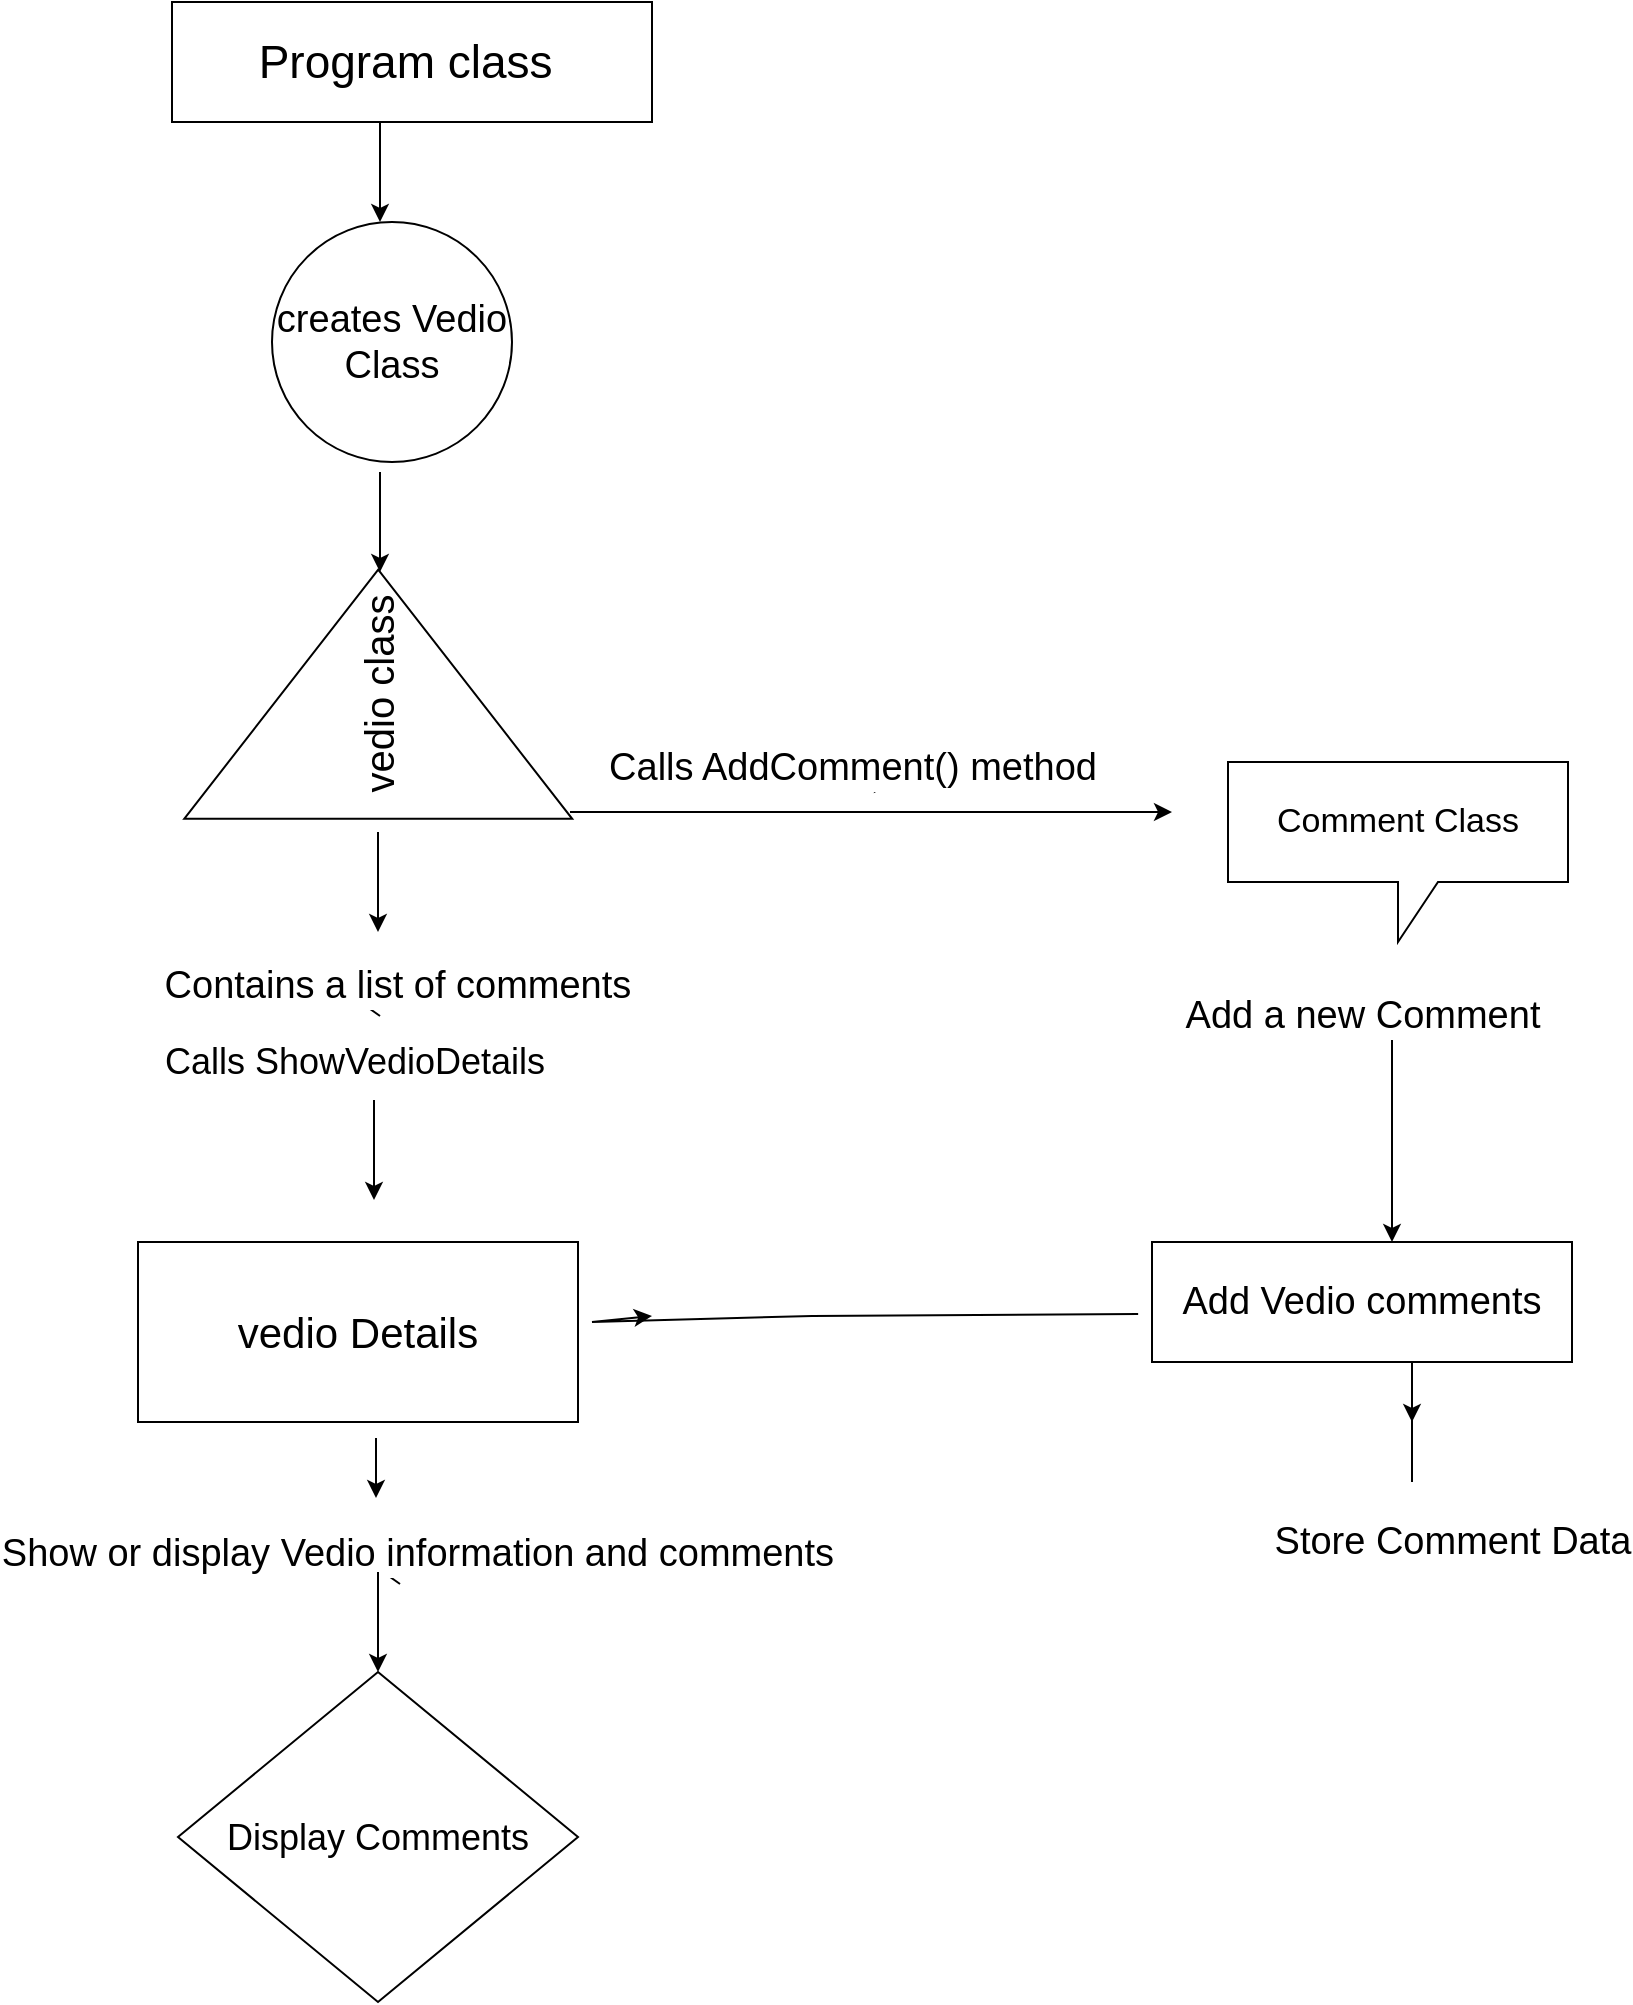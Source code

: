 <mxfile version="24.9.1">
  <diagram name="Page-1" id="7aOQE7A1e8wCeRmIDHU2">
    <mxGraphModel dx="1970" dy="447" grid="1" gridSize="10" guides="1" tooltips="1" connect="1" arrows="1" fold="1" page="1" pageScale="1" pageWidth="850" pageHeight="1100" math="0" shadow="0">
      <root>
        <mxCell id="0" />
        <mxCell id="1" parent="0" />
        <mxCell id="i1F_kWrU2W4WgM-QnYfm-2" style="edgeStyle=orthogonalEdgeStyle;rounded=0;orthogonalLoop=1;jettySize=auto;html=1;exitX=0.5;exitY=1;exitDx=0;exitDy=0;" parent="1" source="i1F_kWrU2W4WgM-QnYfm-1" target="i1F_kWrU2W4WgM-QnYfm-1" edge="1">
          <mxGeometry relative="1" as="geometry" />
        </mxCell>
        <object label="Program class&amp;nbsp;" id="i1F_kWrU2W4WgM-QnYfm-1">
          <mxCell style="rounded=0;whiteSpace=wrap;html=1;fontSize=23;" parent="1" vertex="1">
            <mxGeometry x="60" y="20" width="240" height="60" as="geometry" />
          </mxCell>
        </object>
        <mxCell id="i1F_kWrU2W4WgM-QnYfm-4" value="" style="endArrow=classic;html=1;rounded=0;" parent="1" edge="1">
          <mxGeometry width="50" height="50" relative="1" as="geometry">
            <mxPoint x="164" y="80" as="sourcePoint" />
            <mxPoint x="164" y="130" as="targetPoint" />
          </mxGeometry>
        </mxCell>
        <mxCell id="i1F_kWrU2W4WgM-QnYfm-7" value="creates Vedio Class" style="ellipse;whiteSpace=wrap;html=1;aspect=fixed;fontSize=19;" parent="1" vertex="1">
          <mxGeometry x="110" y="130" width="120" height="120" as="geometry" />
        </mxCell>
        <mxCell id="i1F_kWrU2W4WgM-QnYfm-8" value="vedio class" style="triangle;whiteSpace=wrap;html=1;fontSize=20;rotation=-90;" parent="1" vertex="1">
          <mxGeometry x="100.79" y="269.12" width="124.62" height="194" as="geometry" />
        </mxCell>
        <mxCell id="i1F_kWrU2W4WgM-QnYfm-10" value="" style="endArrow=classic;html=1;rounded=0;" parent="1" edge="1">
          <mxGeometry width="50" height="50" relative="1" as="geometry">
            <mxPoint x="164" y="255" as="sourcePoint" />
            <mxPoint x="164" y="305" as="targetPoint" />
          </mxGeometry>
        </mxCell>
        <mxCell id="gm75gIGd5DaiYoZY5X_W-1" value="" style="endArrow=classic;html=1;rounded=0;" edge="1" parent="1">
          <mxGeometry width="50" height="50" relative="1" as="geometry">
            <mxPoint x="163" y="435" as="sourcePoint" />
            <mxPoint x="163" y="485" as="targetPoint" />
          </mxGeometry>
        </mxCell>
        <mxCell id="gm75gIGd5DaiYoZY5X_W-2" value="&lt;font style=&quot;font-size: 19px;&quot;&gt;Contains a list of comments&lt;/font&gt;&amp;nbsp;" style="edgeStyle=none;orthogonalLoop=1;jettySize=auto;html=1;rounded=0;" edge="1" parent="1">
          <mxGeometry x="-1" y="-16" width="80" relative="1" as="geometry">
            <mxPoint x="164" y="527" as="sourcePoint" />
            <mxPoint x="140" y="510" as="targetPoint" />
            <Array as="points" />
            <mxPoint x="1" y="-2" as="offset" />
          </mxGeometry>
        </mxCell>
        <mxCell id="gm75gIGd5DaiYoZY5X_W-9" value="Calls ShowVedioDetails" style="edgeStyle=none;orthogonalLoop=1;jettySize=auto;html=1;rounded=0;fontSize=18;" edge="1" parent="1">
          <mxGeometry width="80" relative="1" as="geometry">
            <mxPoint x="111" y="550" as="sourcePoint" />
            <mxPoint x="191" y="550" as="targetPoint" />
            <Array as="points" />
            <mxPoint as="offset" />
          </mxGeometry>
        </mxCell>
        <mxCell id="gm75gIGd5DaiYoZY5X_W-11" value="" style="endArrow=classic;html=1;rounded=0;" edge="1" parent="1">
          <mxGeometry width="50" height="50" relative="1" as="geometry">
            <mxPoint x="161" y="569" as="sourcePoint" />
            <mxPoint x="161" y="619" as="targetPoint" />
          </mxGeometry>
        </mxCell>
        <mxCell id="gm75gIGd5DaiYoZY5X_W-16" value="&lt;span style=&quot;font-size: 19px;&quot;&gt;Show or display Vedio information and comments&lt;/span&gt;&amp;nbsp;" style="edgeStyle=none;orthogonalLoop=1;jettySize=auto;html=1;rounded=0;" edge="1" parent="1">
          <mxGeometry x="-1" y="-16" width="80" relative="1" as="geometry">
            <mxPoint x="174" y="811" as="sourcePoint" />
            <mxPoint x="150" y="794" as="targetPoint" />
            <Array as="points" />
            <mxPoint x="1" y="-2" as="offset" />
          </mxGeometry>
        </mxCell>
        <mxCell id="gm75gIGd5DaiYoZY5X_W-17" value="" style="endArrow=classic;html=1;rounded=0;" edge="1" parent="1">
          <mxGeometry width="50" height="50" relative="1" as="geometry">
            <mxPoint x="163" y="805" as="sourcePoint" />
            <mxPoint x="163" y="855" as="targetPoint" />
          </mxGeometry>
        </mxCell>
        <mxCell id="gm75gIGd5DaiYoZY5X_W-19" value="&lt;font style=&quot;font-size: 18px;&quot;&gt;Display Comments&lt;/font&gt;" style="rhombus;whiteSpace=wrap;html=1;" vertex="1" parent="1">
          <mxGeometry x="63" y="855" width="200" height="165" as="geometry" />
        </mxCell>
        <mxCell id="gm75gIGd5DaiYoZY5X_W-22" style="edgeStyle=orthogonalEdgeStyle;rounded=0;orthogonalLoop=1;jettySize=auto;html=1;exitX=0.5;exitY=1;exitDx=0;exitDy=0;" edge="1" parent="1">
          <mxGeometry relative="1" as="geometry">
            <mxPoint x="162" y="768" as="targetPoint" />
            <mxPoint x="162" y="738" as="sourcePoint" />
          </mxGeometry>
        </mxCell>
        <mxCell id="gm75gIGd5DaiYoZY5X_W-21" value="vedio Details" style="rounded=0;whiteSpace=wrap;html=1;fontSize=21;" vertex="1" parent="1">
          <mxGeometry x="43" y="640" width="220" height="90" as="geometry" />
        </mxCell>
        <mxCell id="gm75gIGd5DaiYoZY5X_W-23" value="" style="endArrow=classic;html=1;rounded=0;fontSize=14;" edge="1" parent="1">
          <mxGeometry width="50" height="50" relative="1" as="geometry">
            <mxPoint x="259" y="425" as="sourcePoint" />
            <mxPoint x="560" y="425" as="targetPoint" />
          </mxGeometry>
        </mxCell>
        <mxCell id="gm75gIGd5DaiYoZY5X_W-26" value="Comment Class" style="shape=callout;whiteSpace=wrap;html=1;perimeter=calloutPerimeter;fontSize=17;" vertex="1" parent="1">
          <mxGeometry x="588" y="400" width="170" height="90" as="geometry" />
        </mxCell>
        <mxCell id="gm75gIGd5DaiYoZY5X_W-27" value="&lt;span style=&quot;font-size: 19px;&quot;&gt;Add a new Comment&lt;/span&gt;" style="edgeStyle=none;orthogonalLoop=1;jettySize=auto;html=1;rounded=0;" edge="1" parent="1">
          <mxGeometry x="-1" y="-16" width="80" relative="1" as="geometry">
            <mxPoint x="670" y="529" as="sourcePoint" />
            <mxPoint x="670" y="640" as="targetPoint" />
            <Array as="points" />
            <mxPoint x="1" y="-2" as="offset" />
          </mxGeometry>
        </mxCell>
        <mxCell id="gm75gIGd5DaiYoZY5X_W-28" value="&lt;span style=&quot;font-size: 19px;&quot;&gt;Calls AddComment() method&lt;/span&gt;" style="edgeStyle=none;orthogonalLoop=1;jettySize=auto;html=1;rounded=0;" edge="1" parent="1">
          <mxGeometry x="0.403" y="8" width="80" relative="1" as="geometry">
            <mxPoint x="353" y="411" as="sourcePoint" />
            <mxPoint x="420" y="411" as="targetPoint" />
            <Array as="points" />
            <mxPoint as="offset" />
          </mxGeometry>
        </mxCell>
        <mxCell id="gm75gIGd5DaiYoZY5X_W-29" value="Add Vedio comments" style="rounded=0;whiteSpace=wrap;html=1;fontSize=19;" vertex="1" parent="1">
          <mxGeometry x="550" y="640" width="210" height="60" as="geometry" />
        </mxCell>
        <mxCell id="gm75gIGd5DaiYoZY5X_W-30" value="" style="endArrow=classic;html=1;rounded=0;exitX=-0.033;exitY=0.6;exitDx=0;exitDy=0;exitPerimeter=0;" edge="1" parent="1" source="gm75gIGd5DaiYoZY5X_W-29">
          <mxGeometry width="50" height="50" relative="1" as="geometry">
            <mxPoint x="460" y="677" as="sourcePoint" />
            <mxPoint x="300" y="677" as="targetPoint" />
            <Array as="points">
              <mxPoint x="380" y="677" />
              <mxPoint x="270" y="680" />
            </Array>
          </mxGeometry>
        </mxCell>
        <mxCell id="gm75gIGd5DaiYoZY5X_W-31" value="&lt;span style=&quot;font-size: 19px;&quot;&gt;Store Comment Data&lt;/span&gt;" style="edgeStyle=none;orthogonalLoop=1;jettySize=auto;html=1;rounded=0;" edge="1" parent="1">
          <mxGeometry x="-1" y="-36" width="80" relative="1" as="geometry">
            <mxPoint x="680" y="760" as="sourcePoint" />
            <mxPoint x="680" y="730" as="targetPoint" />
            <Array as="points">
              <mxPoint x="680" y="700" />
            </Array>
            <mxPoint x="-16" y="30" as="offset" />
          </mxGeometry>
        </mxCell>
      </root>
    </mxGraphModel>
  </diagram>
</mxfile>
